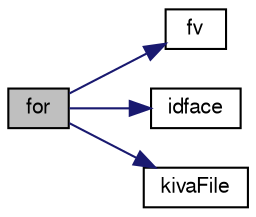 digraph "for"
{
  bgcolor="transparent";
  edge [fontname="FreeSans",fontsize="10",labelfontname="FreeSans",labelfontsize="10"];
  node [fontname="FreeSans",fontsize="10",shape=record];
  rankdir="LR";
  Node1 [label="for",height=0.2,width=0.4,color="black", fillcolor="grey75", style="filled" fontcolor="black"];
  Node1 -> Node2 [color="midnightblue",fontsize="10",style="solid",fontname="FreeSans"];
  Node2 [label="fv",height=0.2,width=0.4,color="black",URL="$a03529.html#ae47b8766ffa7050538d9c826f703afa3"];
  Node1 -> Node3 [color="midnightblue",fontsize="10",style="solid",fontname="FreeSans"];
  Node3 [label="idface",height=0.2,width=0.4,color="black",URL="$a03529.html#aa2b7498b46258da34bb39be3cd9b068e"];
  Node1 -> Node4 [color="midnightblue",fontsize="10",style="solid",fontname="FreeSans"];
  Node4 [label="kivaFile",height=0.2,width=0.4,color="black",URL="$a03529.html#a2e97702de02b805b2d4d00221bf3a12e"];
}
